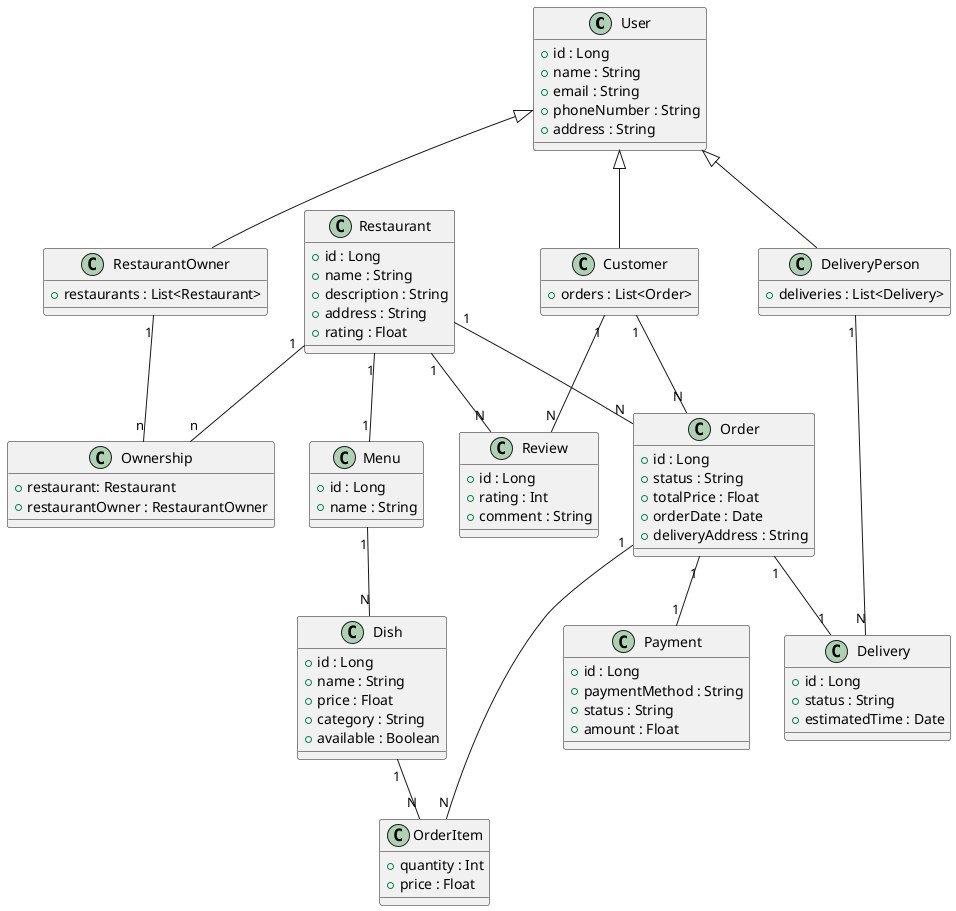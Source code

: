 @startuml
class User {
  + id : Long
  + name : String
  + email : String
  + phoneNumber : String
  + address : String
}

class Customer {
  + orders : List<Order>
}
class RestaurantOwner {
  + restaurants : List<Restaurant>
}
class DeliveryPerson {
  + deliveries : List<Delivery>
}

User <|-- Customer
User <|-- RestaurantOwner
User <|-- DeliveryPerson

class Restaurant {
  + id : Long
  + name : String
  + description : String
  + address : String
  + rating : Float
}

class Menu {
  + id : Long
  + name : String
}
Restaurant "1" -- "1" Menu

class Dish {
  + id : Long
  + name : String
  + price : Float
  + category : String
  + available : Boolean
}
Menu "1" -- "N" Dish

class Order {
  + id : Long
  + status : String
  + totalPrice : Float
  + orderDate : Date
  + deliveryAddress : String
}
Customer "1" -- "N" Order
Restaurant "1" -- "N" Order

class OrderItem {
  + quantity : Int
  + price : Float
}
Order "1" -- "N" OrderItem
Dish "1" -- "N" OrderItem

class Payment {
  + id : Long
  + paymentMethod : String
  + status : String
  + amount : Float
}
Order "1" -- "1" Payment

class Review {
  + id : Long
  + rating : Int
  + comment : String
}
Customer "1" -- "N" Review
Restaurant "1" -- "N" Review

class Delivery {
  + id : Long
  + status : String
  + estimatedTime : Date
}
Order "1" -- "1" Delivery
DeliveryPerson "1" -- "N" Delivery

class Ownership {
    + restaurant: Restaurant
    + restaurantOwner : RestaurantOwner
}
RestaurantOwner "1" -- "n" Ownership
Restaurant "1" -- "n" Ownership
@enduml